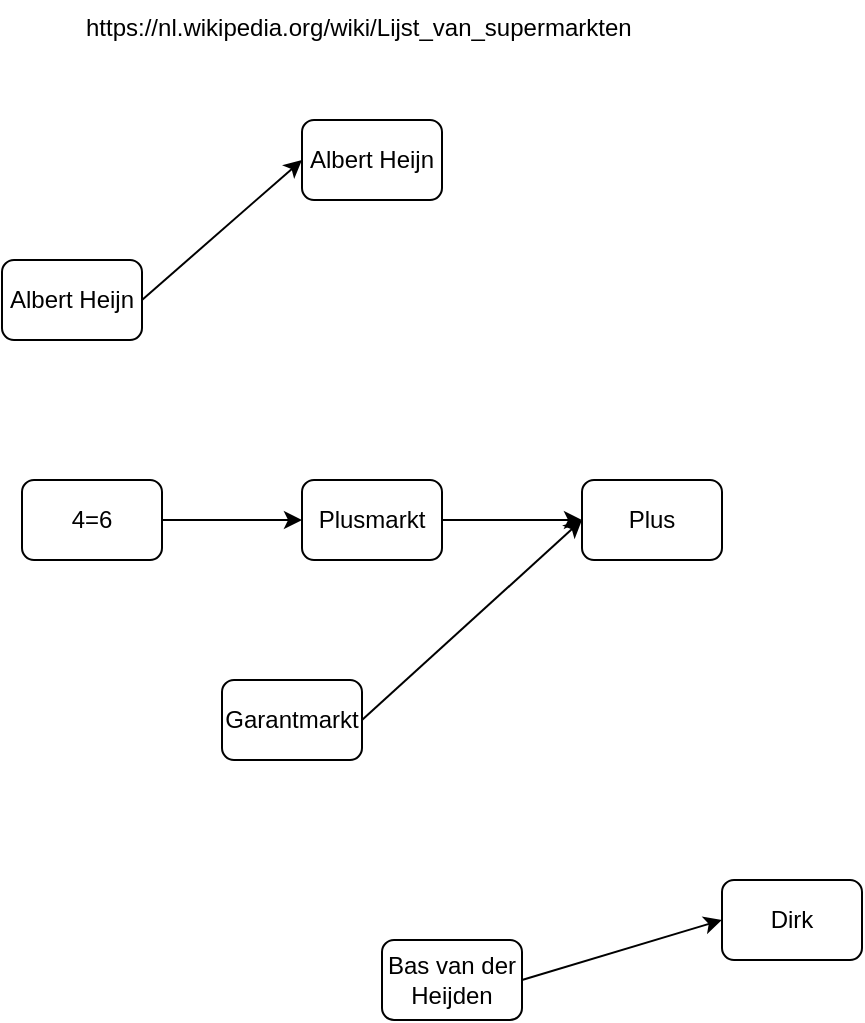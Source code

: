 <mxfile version="13.3.9" type="github">
  <diagram id="lunRRe2EwSeKriJDAwye" name="Page-1">
    <mxGraphModel dx="1492" dy="821" grid="1" gridSize="10" guides="1" tooltips="1" connect="1" arrows="1" fold="1" page="1" pageScale="1" pageWidth="850" pageHeight="1100" math="0" shadow="0">
      <root>
        <mxCell id="0" />
        <mxCell id="1" parent="0" />
        <mxCell id="BnBD0lyTiDFalFV81o5i-1" value="Albert Heijn" style="rounded=1;whiteSpace=wrap;html=1;" vertex="1" parent="1">
          <mxGeometry x="50" y="160" width="70" height="40" as="geometry" />
        </mxCell>
        <mxCell id="BnBD0lyTiDFalFV81o5i-2" value="Albert Heijn" style="rounded=1;whiteSpace=wrap;html=1;" vertex="1" parent="1">
          <mxGeometry x="200" y="90" width="70" height="40" as="geometry" />
        </mxCell>
        <mxCell id="BnBD0lyTiDFalFV81o5i-3" value="" style="endArrow=classic;html=1;exitX=1;exitY=0.5;exitDx=0;exitDy=0;entryX=0;entryY=0.5;entryDx=0;entryDy=0;" edge="1" parent="1" source="BnBD0lyTiDFalFV81o5i-1" target="BnBD0lyTiDFalFV81o5i-2">
          <mxGeometry width="50" height="50" relative="1" as="geometry">
            <mxPoint x="400" y="440" as="sourcePoint" />
            <mxPoint x="450" y="390" as="targetPoint" />
          </mxGeometry>
        </mxCell>
        <mxCell id="BnBD0lyTiDFalFV81o5i-4" value="4=6" style="rounded=1;whiteSpace=wrap;html=1;" vertex="1" parent="1">
          <mxGeometry x="60" y="270" width="70" height="40" as="geometry" />
        </mxCell>
        <mxCell id="BnBD0lyTiDFalFV81o5i-5" value="Plusmarkt" style="rounded=1;whiteSpace=wrap;html=1;" vertex="1" parent="1">
          <mxGeometry x="200" y="270" width="70" height="40" as="geometry" />
        </mxCell>
        <mxCell id="BnBD0lyTiDFalFV81o5i-6" value="Plus" style="rounded=1;whiteSpace=wrap;html=1;" vertex="1" parent="1">
          <mxGeometry x="340" y="270" width="70" height="40" as="geometry" />
        </mxCell>
        <mxCell id="BnBD0lyTiDFalFV81o5i-7" value="" style="endArrow=classic;html=1;exitX=1;exitY=0.5;exitDx=0;exitDy=0;entryX=0;entryY=0.5;entryDx=0;entryDy=0;" edge="1" parent="1" source="BnBD0lyTiDFalFV81o5i-4" target="BnBD0lyTiDFalFV81o5i-5">
          <mxGeometry width="50" height="50" relative="1" as="geometry">
            <mxPoint x="130" y="190" as="sourcePoint" />
            <mxPoint x="210" y="120" as="targetPoint" />
          </mxGeometry>
        </mxCell>
        <mxCell id="BnBD0lyTiDFalFV81o5i-8" value="" style="endArrow=classic;html=1;exitX=1;exitY=0.5;exitDx=0;exitDy=0;entryX=0;entryY=0.5;entryDx=0;entryDy=0;" edge="1" parent="1" source="BnBD0lyTiDFalFV81o5i-5" target="BnBD0lyTiDFalFV81o5i-6">
          <mxGeometry width="50" height="50" relative="1" as="geometry">
            <mxPoint x="140" y="300" as="sourcePoint" />
            <mxPoint x="210" y="300" as="targetPoint" />
          </mxGeometry>
        </mxCell>
        <mxCell id="BnBD0lyTiDFalFV81o5i-9" value="Dirk" style="rounded=1;whiteSpace=wrap;html=1;" vertex="1" parent="1">
          <mxGeometry x="410" y="470" width="70" height="40" as="geometry" />
        </mxCell>
        <mxCell id="BnBD0lyTiDFalFV81o5i-10" value="Bas van der Heijden" style="rounded=1;whiteSpace=wrap;html=1;" vertex="1" parent="1">
          <mxGeometry x="240" y="500" width="70" height="40" as="geometry" />
        </mxCell>
        <mxCell id="BnBD0lyTiDFalFV81o5i-11" value="" style="endArrow=classic;html=1;exitX=1;exitY=0.5;exitDx=0;exitDy=0;entryX=0;entryY=0.5;entryDx=0;entryDy=0;" edge="1" parent="1" source="BnBD0lyTiDFalFV81o5i-10" target="BnBD0lyTiDFalFV81o5i-9">
          <mxGeometry width="50" height="50" relative="1" as="geometry">
            <mxPoint x="280" y="300" as="sourcePoint" />
            <mxPoint x="350" y="300" as="targetPoint" />
          </mxGeometry>
        </mxCell>
        <mxCell id="BnBD0lyTiDFalFV81o5i-12" value="Garantmarkt" style="rounded=1;whiteSpace=wrap;html=1;" vertex="1" parent="1">
          <mxGeometry x="160" y="370" width="70" height="40" as="geometry" />
        </mxCell>
        <mxCell id="BnBD0lyTiDFalFV81o5i-13" value="" style="endArrow=classic;html=1;exitX=1;exitY=0.5;exitDx=0;exitDy=0;entryX=0;entryY=0.5;entryDx=0;entryDy=0;" edge="1" parent="1" source="BnBD0lyTiDFalFV81o5i-12" target="BnBD0lyTiDFalFV81o5i-6">
          <mxGeometry width="50" height="50" relative="1" as="geometry">
            <mxPoint x="280" y="300" as="sourcePoint" />
            <mxPoint x="340" y="290" as="targetPoint" />
          </mxGeometry>
        </mxCell>
        <UserObject label="https://nl.wikipedia.org/wiki/Lijst_van_supermarkten" link="https://nl.wikipedia.org/wiki/Lijst_van_supermarkten" id="BnBD0lyTiDFalFV81o5i-14">
          <mxCell style="text;whiteSpace=wrap;html=1;" vertex="1" parent="1">
            <mxGeometry x="90" y="30" width="300" height="30" as="geometry" />
          </mxCell>
        </UserObject>
      </root>
    </mxGraphModel>
  </diagram>
</mxfile>
